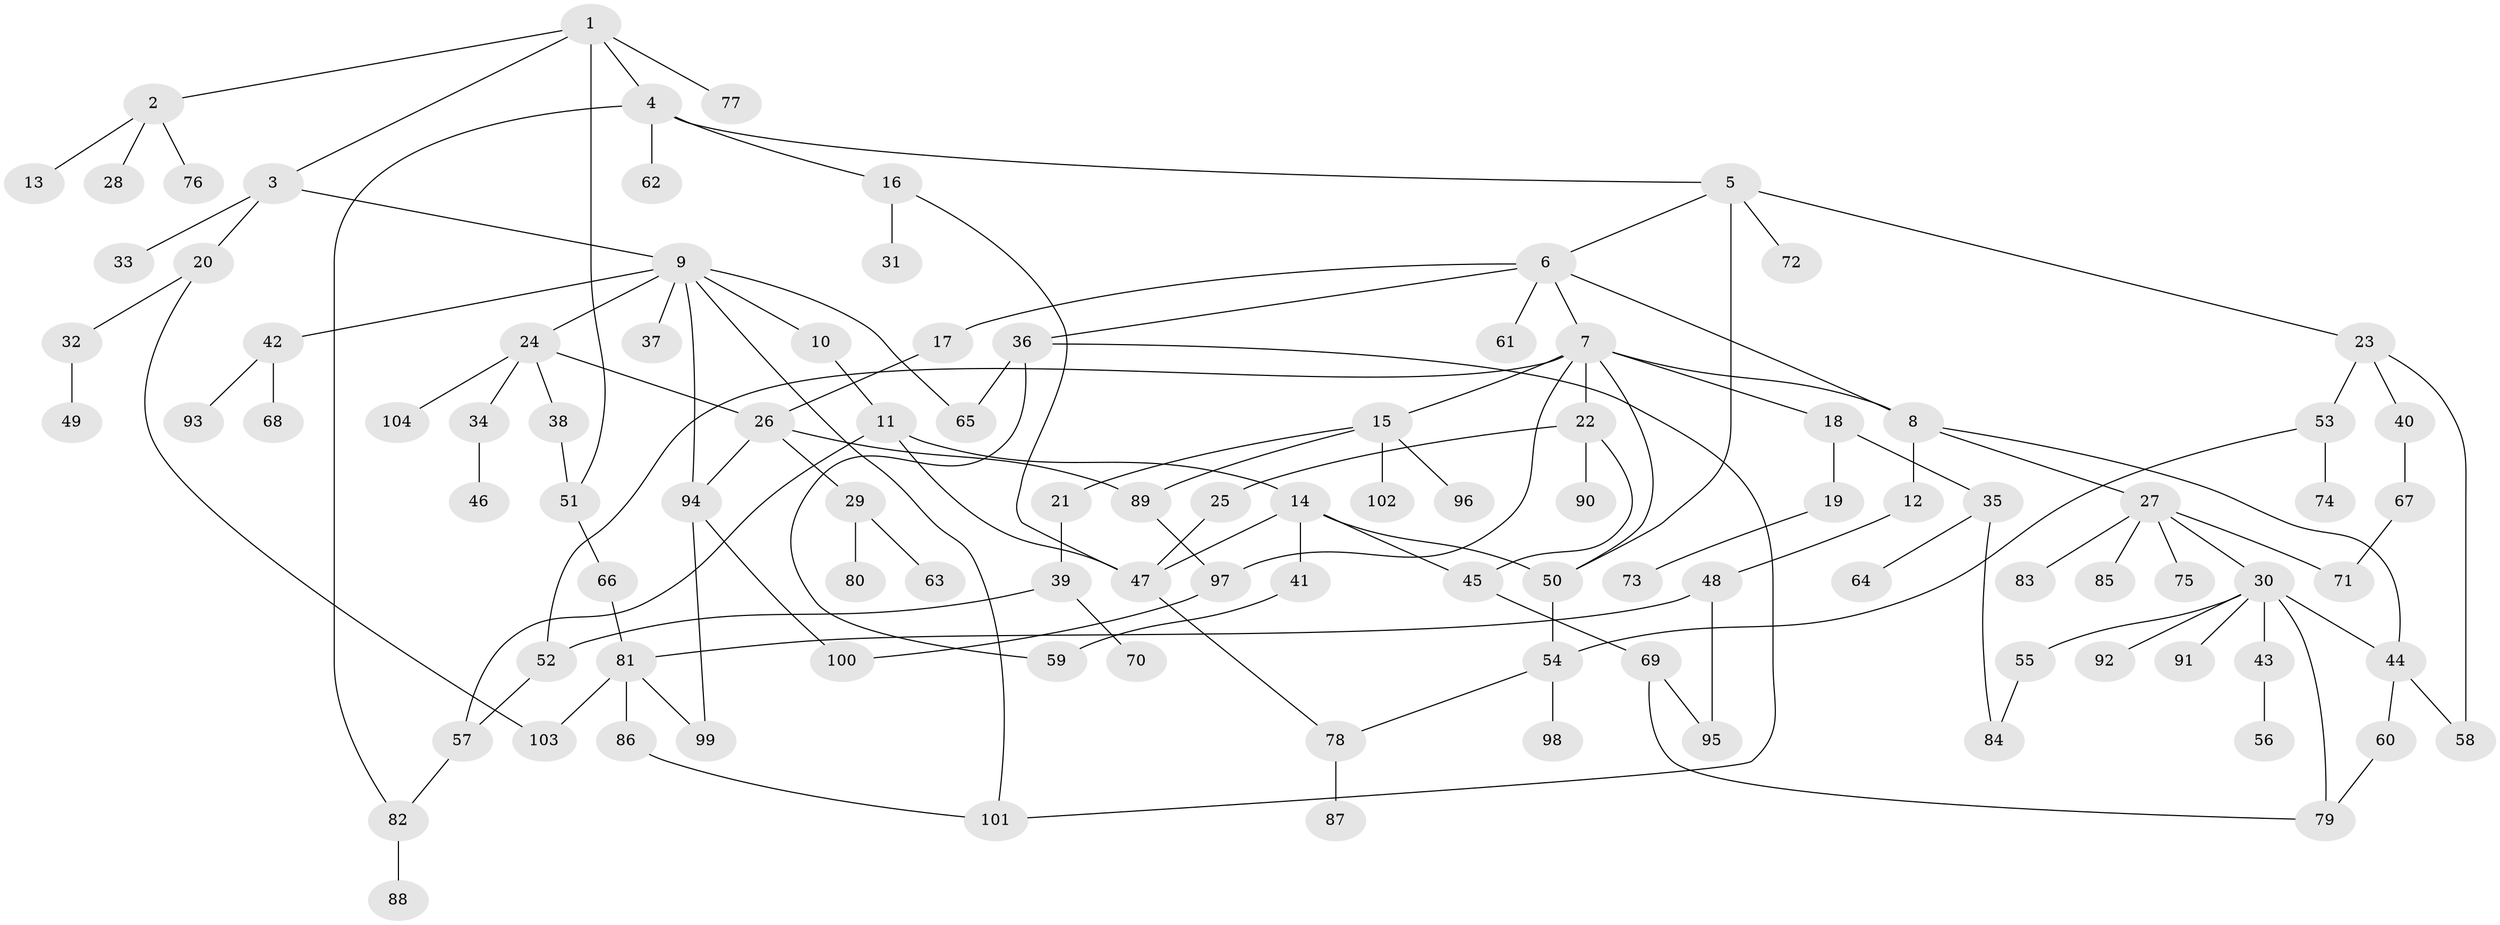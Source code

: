 // coarse degree distribution, {4: 0.21428571428571427, 1: 0.16666666666666666, 3: 0.21428571428571427, 6: 0.047619047619047616, 5: 0.09523809523809523, 9: 0.023809523809523808, 11: 0.023809523809523808, 2: 0.21428571428571427}
// Generated by graph-tools (version 1.1) at 2025/49/03/04/25 22:49:01]
// undirected, 104 vertices, 135 edges
graph export_dot {
  node [color=gray90,style=filled];
  1;
  2;
  3;
  4;
  5;
  6;
  7;
  8;
  9;
  10;
  11;
  12;
  13;
  14;
  15;
  16;
  17;
  18;
  19;
  20;
  21;
  22;
  23;
  24;
  25;
  26;
  27;
  28;
  29;
  30;
  31;
  32;
  33;
  34;
  35;
  36;
  37;
  38;
  39;
  40;
  41;
  42;
  43;
  44;
  45;
  46;
  47;
  48;
  49;
  50;
  51;
  52;
  53;
  54;
  55;
  56;
  57;
  58;
  59;
  60;
  61;
  62;
  63;
  64;
  65;
  66;
  67;
  68;
  69;
  70;
  71;
  72;
  73;
  74;
  75;
  76;
  77;
  78;
  79;
  80;
  81;
  82;
  83;
  84;
  85;
  86;
  87;
  88;
  89;
  90;
  91;
  92;
  93;
  94;
  95;
  96;
  97;
  98;
  99;
  100;
  101;
  102;
  103;
  104;
  1 -- 2;
  1 -- 3;
  1 -- 4;
  1 -- 77;
  1 -- 51;
  2 -- 13;
  2 -- 28;
  2 -- 76;
  3 -- 9;
  3 -- 20;
  3 -- 33;
  4 -- 5;
  4 -- 16;
  4 -- 62;
  4 -- 82;
  5 -- 6;
  5 -- 23;
  5 -- 72;
  5 -- 50;
  6 -- 7;
  6 -- 17;
  6 -- 36;
  6 -- 61;
  6 -- 8;
  7 -- 8;
  7 -- 15;
  7 -- 18;
  7 -- 22;
  7 -- 50;
  7 -- 97;
  7 -- 52;
  8 -- 12;
  8 -- 27;
  8 -- 44;
  9 -- 10;
  9 -- 24;
  9 -- 37;
  9 -- 42;
  9 -- 65;
  9 -- 94;
  9 -- 101;
  10 -- 11;
  11 -- 14;
  11 -- 47;
  11 -- 57;
  12 -- 48;
  14 -- 41;
  14 -- 45;
  14 -- 50;
  14 -- 47;
  15 -- 21;
  15 -- 96;
  15 -- 102;
  15 -- 89;
  16 -- 31;
  16 -- 47;
  17 -- 26;
  18 -- 19;
  18 -- 35;
  19 -- 73;
  20 -- 32;
  20 -- 103;
  21 -- 39;
  22 -- 25;
  22 -- 90;
  22 -- 45;
  23 -- 40;
  23 -- 53;
  23 -- 58;
  24 -- 34;
  24 -- 38;
  24 -- 104;
  24 -- 26;
  25 -- 47;
  26 -- 29;
  26 -- 89;
  26 -- 94;
  27 -- 30;
  27 -- 75;
  27 -- 83;
  27 -- 85;
  27 -- 71;
  29 -- 63;
  29 -- 80;
  30 -- 43;
  30 -- 55;
  30 -- 91;
  30 -- 92;
  30 -- 79;
  30 -- 44;
  32 -- 49;
  34 -- 46;
  35 -- 64;
  35 -- 84;
  36 -- 59;
  36 -- 65;
  36 -- 101;
  38 -- 51;
  39 -- 52;
  39 -- 70;
  40 -- 67;
  41 -- 59;
  42 -- 68;
  42 -- 93;
  43 -- 56;
  44 -- 58;
  44 -- 60;
  45 -- 69;
  47 -- 78;
  48 -- 81;
  48 -- 95;
  50 -- 54;
  51 -- 66;
  52 -- 57;
  53 -- 74;
  53 -- 54;
  54 -- 78;
  54 -- 98;
  55 -- 84;
  57 -- 82;
  60 -- 79;
  66 -- 81;
  67 -- 71;
  69 -- 79;
  69 -- 95;
  78 -- 87;
  81 -- 86;
  81 -- 99;
  81 -- 103;
  82 -- 88;
  86 -- 101;
  89 -- 97;
  94 -- 100;
  94 -- 99;
  97 -- 100;
}
